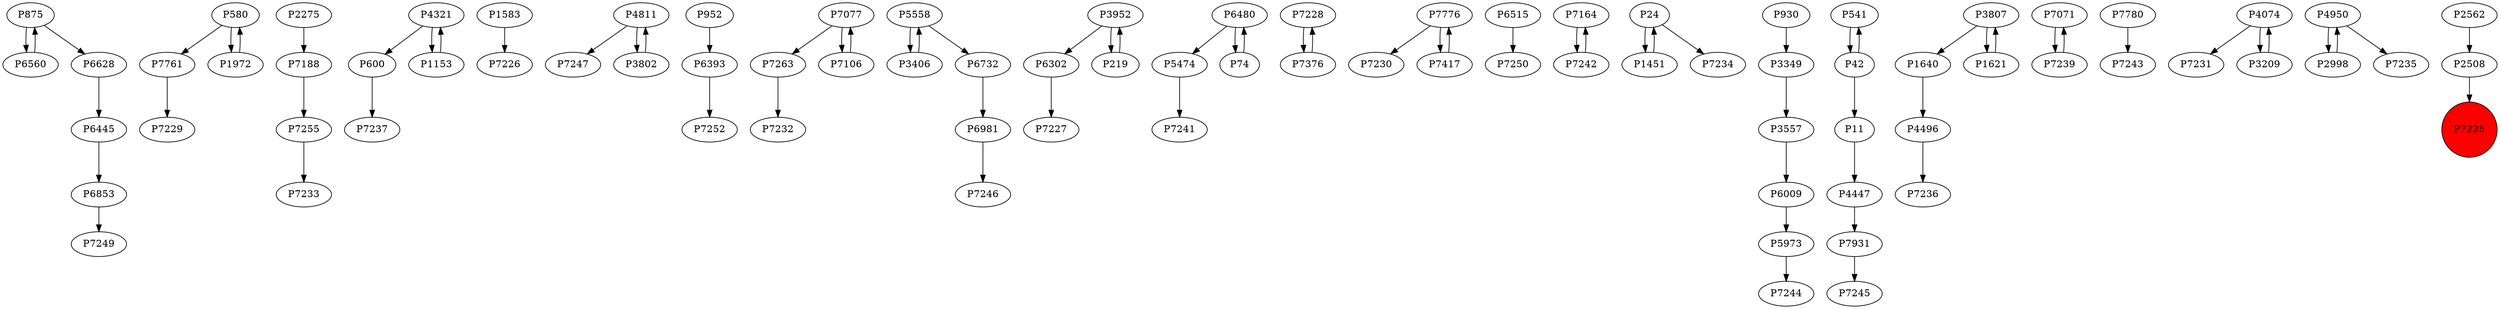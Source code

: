 digraph {
	P875 -> P6560
	P7761 -> P7229
	P7255 -> P7233
	P4321 -> P600
	P1583 -> P7226
	P4811 -> P7247
	P952 -> P6393
	P7263 -> P7232
	P5558 -> P3406
	P3952 -> P6302
	P5474 -> P7241
	P7077 -> P7106
	P7228 -> P7376
	P6445 -> P6853
	P7776 -> P7230
	P6515 -> P7250
	P6393 -> P7252
	P7164 -> P7242
	P24 -> P1451
	P3349 -> P3557
	P24 -> P7234
	P7417 -> P7776
	P3557 -> P6009
	P6480 -> P5474
	P5558 -> P6732
	P541 -> P42
	P42 -> P11
	P3807 -> P1640
	P7188 -> P7255
	P3952 -> P219
	P7071 -> P7239
	P3802 -> P4811
	P875 -> P6628
	P580 -> P7761
	P11 -> P4447
	P7780 -> P7243
	P930 -> P3349
	P4447 -> P7931
	P4074 -> P7231
	P7242 -> P7164
	P6302 -> P7227
	P2275 -> P7188
	P3406 -> P5558
	P6628 -> P6445
	P7931 -> P7245
	P6853 -> P7249
	P4811 -> P3802
	P5973 -> P7244
	P42 -> P541
	P4496 -> P7236
	P4950 -> P2998
	P580 -> P1972
	P4321 -> P1153
	P6009 -> P5973
	P6981 -> P7246
	P600 -> P7237
	P3807 -> P1621
	P1153 -> P4321
	P6480 -> P74
	P2998 -> P4950
	P7376 -> P7228
	P6732 -> P6981
	P3209 -> P4074
	P6560 -> P875
	P74 -> P6480
	P7077 -> P7263
	P7776 -> P7417
	P7239 -> P7071
	P1972 -> P580
	P1451 -> P24
	P1621 -> P3807
	P1640 -> P4496
	P219 -> P3952
	P4074 -> P3209
	P7106 -> P7077
	P4950 -> P7235
	P2562 -> P2508
	P2508 -> P7225
	P7225 [shape=circle]
	P7225 [style=filled]
	P7225 [fillcolor=red]
}
